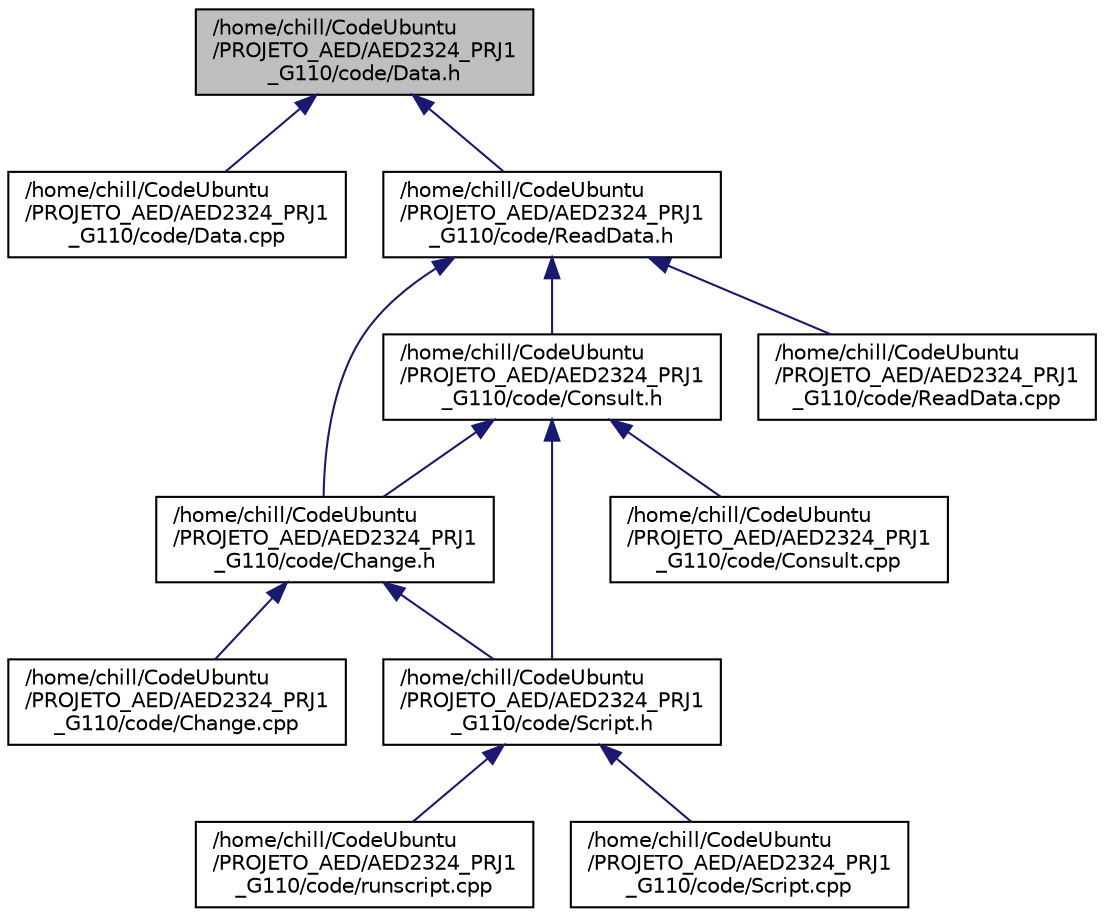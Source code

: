 digraph "/home/chill/CodeUbuntu/PROJETO_AED/AED2324_PRJ1_G110/code/Data.h"
{
 // LATEX_PDF_SIZE
  edge [fontname="Helvetica",fontsize="10",labelfontname="Helvetica",labelfontsize="10"];
  node [fontname="Helvetica",fontsize="10",shape=record];
  Node1 [label="/home/chill/CodeUbuntu\l/PROJETO_AED/AED2324_PRJ1\l_G110/code/Data.h",height=0.2,width=0.4,color="black", fillcolor="grey75", style="filled", fontcolor="black",tooltip="Header file containing class definitions for Class, Schedule, Student, and StudentBST."];
  Node1 -> Node2 [dir="back",color="midnightblue",fontsize="10",style="solid"];
  Node2 [label="/home/chill/CodeUbuntu\l/PROJETO_AED/AED2324_PRJ1\l_G110/code/Data.cpp",height=0.2,width=0.4,color="black", fillcolor="white", style="filled",URL="$Data_8cpp.html",tooltip="Implementation of the classes and functions defined in Data.h."];
  Node1 -> Node3 [dir="back",color="midnightblue",fontsize="10",style="solid"];
  Node3 [label="/home/chill/CodeUbuntu\l/PROJETO_AED/AED2324_PRJ1\l_G110/code/ReadData.h",height=0.2,width=0.4,color="black", fillcolor="white", style="filled",URL="$ReadData_8h.html",tooltip="Header file containing class definitions for ReadData and System, as well as related data structures."];
  Node3 -> Node4 [dir="back",color="midnightblue",fontsize="10",style="solid"];
  Node4 [label="/home/chill/CodeUbuntu\l/PROJETO_AED/AED2324_PRJ1\l_G110/code/Change.h",height=0.2,width=0.4,color="black", fillcolor="white", style="filled",URL="$Change_8h.html",tooltip="Header file for the Change class."];
  Node4 -> Node5 [dir="back",color="midnightblue",fontsize="10",style="solid"];
  Node5 [label="/home/chill/CodeUbuntu\l/PROJETO_AED/AED2324_PRJ1\l_G110/code/Change.cpp",height=0.2,width=0.4,color="black", fillcolor="white", style="filled",URL="$Change_8cpp.html",tooltip="Implementation of the Change class that handles student class and UC changes."];
  Node4 -> Node6 [dir="back",color="midnightblue",fontsize="10",style="solid"];
  Node6 [label="/home/chill/CodeUbuntu\l/PROJETO_AED/AED2324_PRJ1\l_G110/code/Script.h",height=0.2,width=0.4,color="black", fillcolor="white", style="filled",URL="$Script_8h.html",tooltip="Defines the Script class for interacting with the \"LEIC Schedules\" system."];
  Node6 -> Node7 [dir="back",color="midnightblue",fontsize="10",style="solid"];
  Node7 [label="/home/chill/CodeUbuntu\l/PROJETO_AED/AED2324_PRJ1\l_G110/code/runscript.cpp",height=0.2,width=0.4,color="black", fillcolor="white", style="filled",URL="$runscript_8cpp.html",tooltip="A simple C++ program that initializes a Script instance and runs it."];
  Node6 -> Node8 [dir="back",color="midnightblue",fontsize="10",style="solid"];
  Node8 [label="/home/chill/CodeUbuntu\l/PROJETO_AED/AED2324_PRJ1\l_G110/code/Script.cpp",height=0.2,width=0.4,color="black", fillcolor="white", style="filled",URL="$Script_8cpp.html",tooltip="Implementation of the Script class methods."];
  Node3 -> Node9 [dir="back",color="midnightblue",fontsize="10",style="solid"];
  Node9 [label="/home/chill/CodeUbuntu\l/PROJETO_AED/AED2324_PRJ1\l_G110/code/Consult.h",height=0.2,width=0.4,color="black", fillcolor="white", style="filled",URL="$Consult_8h.html",tooltip="Header file containing class definitions for Consult."];
  Node9 -> Node4 [dir="back",color="midnightblue",fontsize="10",style="solid"];
  Node9 -> Node10 [dir="back",color="midnightblue",fontsize="10",style="solid"];
  Node10 [label="/home/chill/CodeUbuntu\l/PROJETO_AED/AED2324_PRJ1\l_G110/code/Consult.cpp",height=0.2,width=0.4,color="black", fillcolor="white", style="filled",URL="$Consult_8cpp.html",tooltip="Implementation of the classes and functions defined in Consult.h."];
  Node9 -> Node6 [dir="back",color="midnightblue",fontsize="10",style="solid"];
  Node3 -> Node11 [dir="back",color="midnightblue",fontsize="10",style="solid"];
  Node11 [label="/home/chill/CodeUbuntu\l/PROJETO_AED/AED2324_PRJ1\l_G110/code/ReadData.cpp",height=0.2,width=0.4,color="black", fillcolor="white", style="filled",URL="$ReadData_8cpp.html",tooltip="Implementation of the classes and functions defined in ReadData.h."];
}
